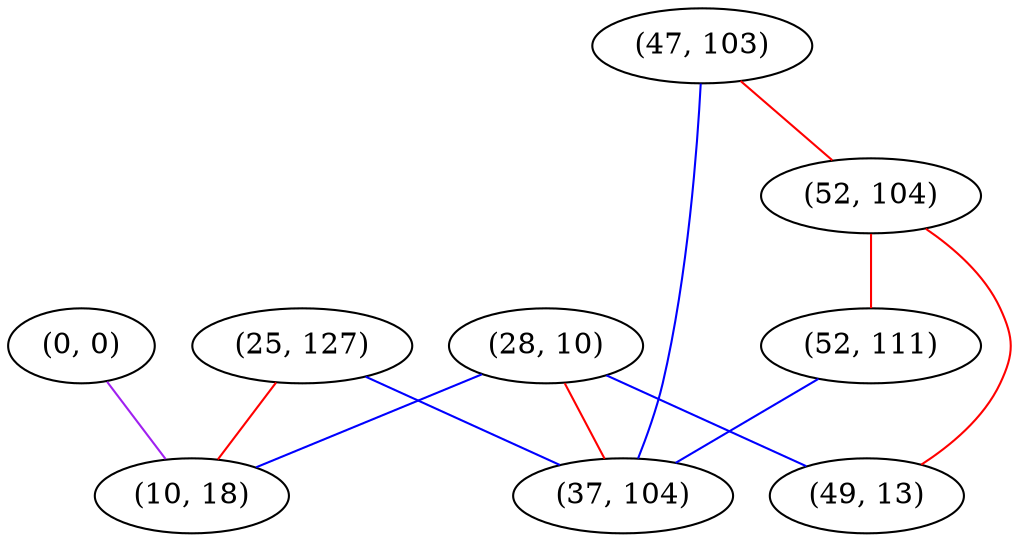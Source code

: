graph "" {
"(0, 0)";
"(25, 127)";
"(28, 10)";
"(10, 18)";
"(47, 103)";
"(52, 104)";
"(49, 13)";
"(52, 111)";
"(37, 104)";
"(0, 0)" -- "(10, 18)"  [color=purple, key=0, weight=4];
"(25, 127)" -- "(37, 104)"  [color=blue, key=0, weight=3];
"(25, 127)" -- "(10, 18)"  [color=red, key=0, weight=1];
"(28, 10)" -- "(49, 13)"  [color=blue, key=0, weight=3];
"(28, 10)" -- "(37, 104)"  [color=red, key=0, weight=1];
"(28, 10)" -- "(10, 18)"  [color=blue, key=0, weight=3];
"(47, 103)" -- "(37, 104)"  [color=blue, key=0, weight=3];
"(47, 103)" -- "(52, 104)"  [color=red, key=0, weight=1];
"(52, 104)" -- "(49, 13)"  [color=red, key=0, weight=1];
"(52, 104)" -- "(52, 111)"  [color=red, key=0, weight=1];
"(52, 111)" -- "(37, 104)"  [color=blue, key=0, weight=3];
}
